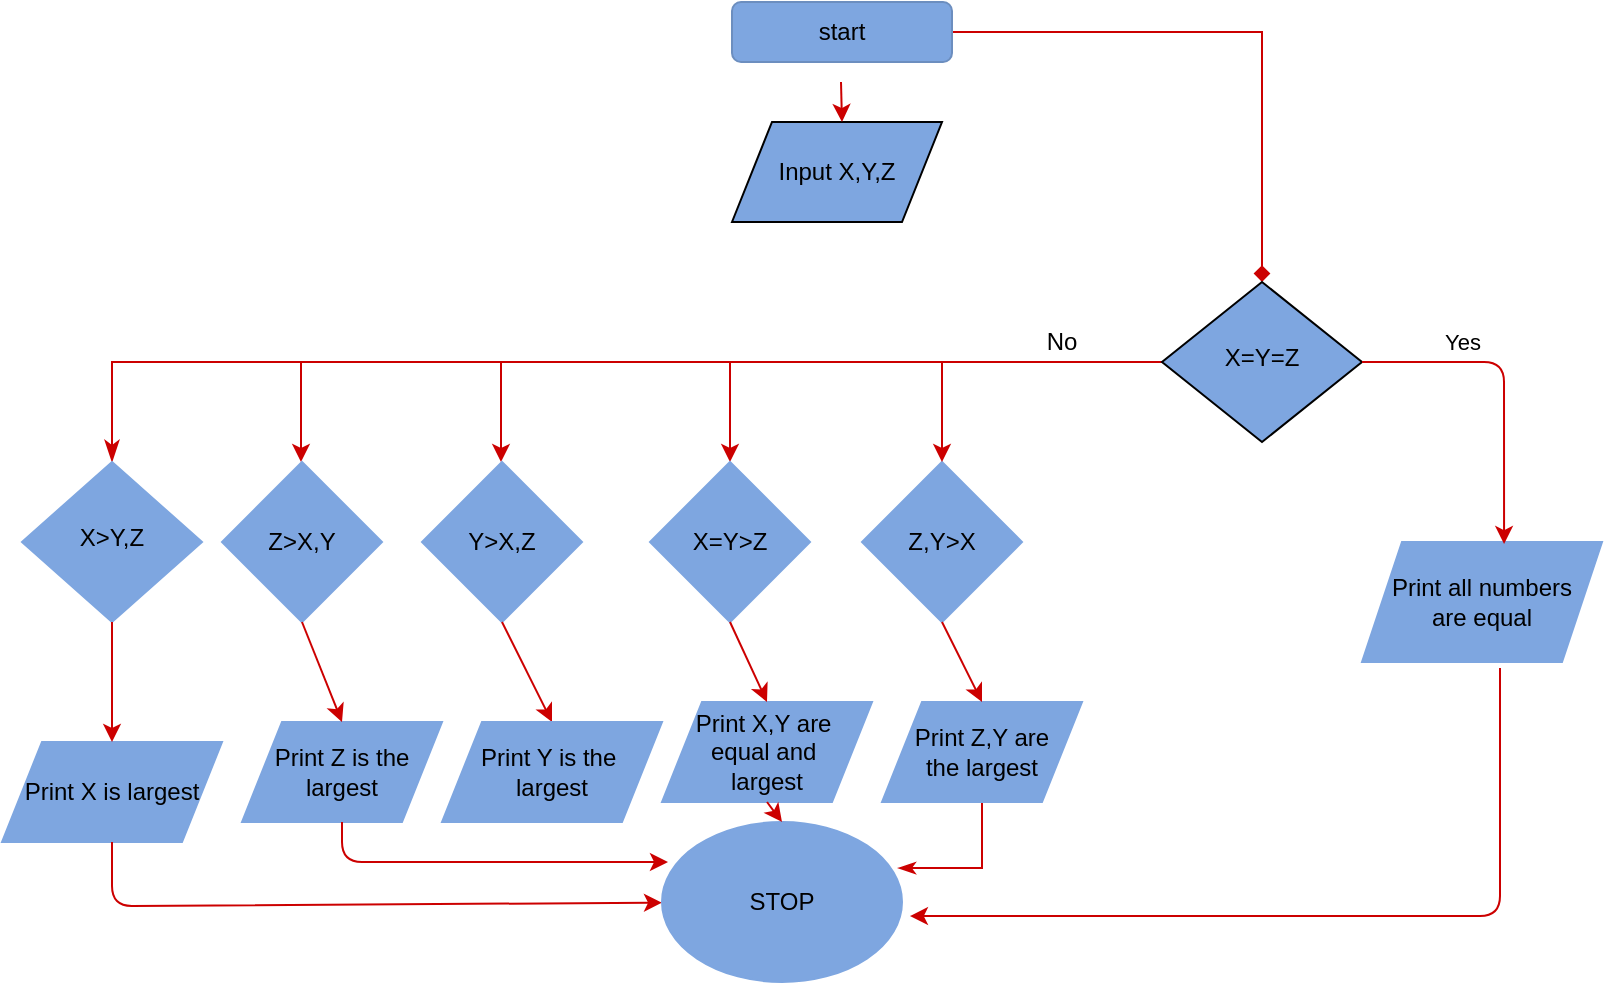<mxfile version="15.0.3" type="github">
  <diagram id="C5RBs43oDa-KdzZeNtuy" name="Page-1">
    <mxGraphModel dx="827" dy="520" grid="1" gridSize="10" guides="1" tooltips="1" connect="1" arrows="1" fold="1" page="1" pageScale="1" pageWidth="827" pageHeight="1169" math="0" shadow="0">
      <root>
        <mxCell id="WIyWlLk6GJQsqaUBKTNV-0" />
        <mxCell id="WIyWlLk6GJQsqaUBKTNV-1" parent="WIyWlLk6GJQsqaUBKTNV-0" />
        <mxCell id="WIyWlLk6GJQsqaUBKTNV-2" value="" style="rounded=0;html=1;jettySize=auto;orthogonalLoop=1;fontSize=11;endArrow=diamond;endFill=1;strokeWidth=1;shadow=0;labelBackgroundColor=none;edgeStyle=orthogonalEdgeStyle;strokeColor=#CC0000;" parent="WIyWlLk6GJQsqaUBKTNV-1" source="WIyWlLk6GJQsqaUBKTNV-3" target="WIyWlLk6GJQsqaUBKTNV-6" edge="1">
          <mxGeometry relative="1" as="geometry">
            <mxPoint x="430" y="150" as="targetPoint" />
          </mxGeometry>
        </mxCell>
        <mxCell id="WIyWlLk6GJQsqaUBKTNV-3" value="start" style="rounded=1;whiteSpace=wrap;html=1;fontSize=12;glass=0;strokeWidth=1;shadow=0;strokeColor=#6c8ebf;fillColor=#7EA6E0;" parent="WIyWlLk6GJQsqaUBKTNV-1" vertex="1">
          <mxGeometry x="375" y="10" width="110" height="30" as="geometry" />
        </mxCell>
        <mxCell id="WIyWlLk6GJQsqaUBKTNV-4" value="Yes" style="rounded=0;html=1;jettySize=auto;orthogonalLoop=1;fontSize=11;endArrow=classicThin;endFill=1;endSize=8;strokeWidth=1;shadow=0;labelBackgroundColor=none;edgeStyle=orthogonalEdgeStyle;strokeColor=#CC0000;entryX=0.5;entryY=0;entryDx=0;entryDy=0;" parent="WIyWlLk6GJQsqaUBKTNV-1" source="WIyWlLk6GJQsqaUBKTNV-6" target="WIyWlLk6GJQsqaUBKTNV-10" edge="1">
          <mxGeometry x="-1" y="-150" relative="1" as="geometry">
            <mxPoint x="150" y="140" as="offset" />
            <mxPoint x="120" y="190" as="targetPoint" />
          </mxGeometry>
        </mxCell>
        <mxCell id="WIyWlLk6GJQsqaUBKTNV-6" value="X=Y=Z" style="rhombus;whiteSpace=wrap;html=1;shadow=0;fontFamily=Helvetica;fontSize=12;align=center;strokeWidth=1;spacing=6;spacingTop=-4;fillColor=#7EA6E0;" parent="WIyWlLk6GJQsqaUBKTNV-1" vertex="1">
          <mxGeometry x="590" y="150" width="100" height="80" as="geometry" />
        </mxCell>
        <mxCell id="WIyWlLk6GJQsqaUBKTNV-10" value="X&amp;gt;Y,Z" style="rhombus;whiteSpace=wrap;html=1;shadow=0;fontFamily=Helvetica;fontSize=12;align=center;strokeWidth=1;spacing=6;spacingTop=-4;strokeColor=#7EA6E0;fillColor=#7EA6E0;" parent="WIyWlLk6GJQsqaUBKTNV-1" vertex="1">
          <mxGeometry x="20" y="240" width="90" height="80" as="geometry" />
        </mxCell>
        <mxCell id="Q1uOerHEoXz7zZbwgw_V-0" value="Input X,Y,Z" style="shape=parallelogram;perimeter=parallelogramPerimeter;whiteSpace=wrap;html=1;fixedSize=1;fillColor=#7EA6E0;" vertex="1" parent="WIyWlLk6GJQsqaUBKTNV-1">
          <mxGeometry x="375" y="70" width="105" height="50" as="geometry" />
        </mxCell>
        <mxCell id="Q1uOerHEoXz7zZbwgw_V-1" value="" style="endArrow=classic;html=1;fontColor=#000000;strokeColor=#CC0000;" edge="1" parent="WIyWlLk6GJQsqaUBKTNV-1">
          <mxGeometry width="50" height="50" relative="1" as="geometry">
            <mxPoint x="429.5" y="50" as="sourcePoint" />
            <mxPoint x="430" y="70" as="targetPoint" />
          </mxGeometry>
        </mxCell>
        <mxCell id="Q1uOerHEoXz7zZbwgw_V-5" value="Print X is largest" style="shape=parallelogram;perimeter=parallelogramPerimeter;whiteSpace=wrap;html=1;fixedSize=1;shadow=0;fontColor=#000000;strokeColor=#7EA6E0;fillColor=#7EA6E0;" vertex="1" parent="WIyWlLk6GJQsqaUBKTNV-1">
          <mxGeometry x="10" y="380" width="110" height="50" as="geometry" />
        </mxCell>
        <mxCell id="Q1uOerHEoXz7zZbwgw_V-6" value="" style="endArrow=classic;html=1;fontColor=#000000;strokeColor=#CC0000;exitX=0.5;exitY=1;exitDx=0;exitDy=0;entryX=0.5;entryY=0;entryDx=0;entryDy=0;" edge="1" parent="WIyWlLk6GJQsqaUBKTNV-1" source="WIyWlLk6GJQsqaUBKTNV-10" target="Q1uOerHEoXz7zZbwgw_V-5">
          <mxGeometry width="50" height="50" relative="1" as="geometry">
            <mxPoint x="390" y="260" as="sourcePoint" />
            <mxPoint x="440" y="210" as="targetPoint" />
          </mxGeometry>
        </mxCell>
        <mxCell id="Q1uOerHEoXz7zZbwgw_V-7" value="" style="endArrow=classic;html=1;fontColor=#000000;strokeColor=#CC0000;exitX=0.5;exitY=1;exitDx=0;exitDy=0;" edge="1" parent="WIyWlLk6GJQsqaUBKTNV-1" source="Q1uOerHEoXz7zZbwgw_V-5" target="Q1uOerHEoXz7zZbwgw_V-8">
          <mxGeometry width="50" height="50" relative="1" as="geometry">
            <mxPoint x="390" y="260" as="sourcePoint" />
            <mxPoint x="440" y="210" as="targetPoint" />
            <Array as="points">
              <mxPoint x="65" y="462" />
            </Array>
          </mxGeometry>
        </mxCell>
        <mxCell id="Q1uOerHEoXz7zZbwgw_V-8" value="STOP" style="ellipse;whiteSpace=wrap;html=1;shadow=0;fontColor=#000000;strokeColor=#7EA6E0;fillColor=#7EA6E0;" vertex="1" parent="WIyWlLk6GJQsqaUBKTNV-1">
          <mxGeometry x="340" y="420" width="120" height="80" as="geometry" />
        </mxCell>
        <mxCell id="Q1uOerHEoXz7zZbwgw_V-10" value="No" style="text;html=1;strokeColor=none;fillColor=none;align=center;verticalAlign=middle;whiteSpace=wrap;rounded=0;shadow=0;fontColor=#000000;" vertex="1" parent="WIyWlLk6GJQsqaUBKTNV-1">
          <mxGeometry x="520" y="170" width="40" height="20" as="geometry" />
        </mxCell>
        <mxCell id="Q1uOerHEoXz7zZbwgw_V-11" value="" style="endArrow=classic;html=1;fontColor=#000000;strokeColor=#CC0000;" edge="1" parent="WIyWlLk6GJQsqaUBKTNV-1">
          <mxGeometry width="50" height="50" relative="1" as="geometry">
            <mxPoint x="159.5" y="190" as="sourcePoint" />
            <mxPoint x="159.5" y="240" as="targetPoint" />
          </mxGeometry>
        </mxCell>
        <mxCell id="Q1uOerHEoXz7zZbwgw_V-13" value="Z&amp;gt;X,Y" style="rhombus;whiteSpace=wrap;html=1;shadow=0;fontColor=#000000;strokeColor=#7EA6E0;fillColor=#7EA6E0;" vertex="1" parent="WIyWlLk6GJQsqaUBKTNV-1">
          <mxGeometry x="120" y="240" width="80" height="80" as="geometry" />
        </mxCell>
        <mxCell id="Q1uOerHEoXz7zZbwgw_V-14" value="Print Z is the &lt;br&gt;largest" style="shape=parallelogram;perimeter=parallelogramPerimeter;whiteSpace=wrap;html=1;fixedSize=1;shadow=0;fontColor=#000000;strokeColor=#7EA6E0;fillColor=#7EA6E0;" vertex="1" parent="WIyWlLk6GJQsqaUBKTNV-1">
          <mxGeometry x="130" y="370" width="100" height="50" as="geometry" />
        </mxCell>
        <mxCell id="Q1uOerHEoXz7zZbwgw_V-16" value="" style="endArrow=classic;html=1;fontColor=#000000;strokeColor=#CC0000;exitX=0.5;exitY=1;exitDx=0;exitDy=0;entryX=0.025;entryY=0.25;entryDx=0;entryDy=0;entryPerimeter=0;" edge="1" parent="WIyWlLk6GJQsqaUBKTNV-1" source="Q1uOerHEoXz7zZbwgw_V-14" target="Q1uOerHEoXz7zZbwgw_V-8">
          <mxGeometry width="50" height="50" relative="1" as="geometry">
            <mxPoint x="390" y="240" as="sourcePoint" />
            <mxPoint x="343" y="444" as="targetPoint" />
            <Array as="points">
              <mxPoint x="180" y="440" />
            </Array>
          </mxGeometry>
        </mxCell>
        <mxCell id="Q1uOerHEoXz7zZbwgw_V-17" value="" style="endArrow=classic;html=1;fontColor=#000000;strokeColor=#CC0000;" edge="1" parent="WIyWlLk6GJQsqaUBKTNV-1">
          <mxGeometry width="50" height="50" relative="1" as="geometry">
            <mxPoint x="259.5" y="190" as="sourcePoint" />
            <mxPoint x="259.5" y="240" as="targetPoint" />
          </mxGeometry>
        </mxCell>
        <mxCell id="Q1uOerHEoXz7zZbwgw_V-18" value="Y&amp;gt;X,Z" style="rhombus;whiteSpace=wrap;html=1;shadow=0;fontColor=#000000;strokeColor=#7EA6E0;fillColor=#7EA6E0;" vertex="1" parent="WIyWlLk6GJQsqaUBKTNV-1">
          <mxGeometry x="220" y="240" width="80" height="80" as="geometry" />
        </mxCell>
        <mxCell id="Q1uOerHEoXz7zZbwgw_V-19" value="" style="endArrow=classic;html=1;fontColor=#000000;strokeColor=#CC0000;exitX=0.5;exitY=1;exitDx=0;exitDy=0;entryX=0.5;entryY=0;entryDx=0;entryDy=0;" edge="1" parent="WIyWlLk6GJQsqaUBKTNV-1" source="Q1uOerHEoXz7zZbwgw_V-13" target="Q1uOerHEoXz7zZbwgw_V-14">
          <mxGeometry width="50" height="50" relative="1" as="geometry">
            <mxPoint x="390" y="270" as="sourcePoint" />
            <mxPoint x="440" y="220" as="targetPoint" />
            <Array as="points" />
          </mxGeometry>
        </mxCell>
        <mxCell id="Q1uOerHEoXz7zZbwgw_V-20" value="" style="endArrow=classic;html=1;fontColor=#000000;strokeColor=#CC0000;exitX=0.5;exitY=1;exitDx=0;exitDy=0;entryX=0.5;entryY=0;entryDx=0;entryDy=0;" edge="1" parent="WIyWlLk6GJQsqaUBKTNV-1" source="Q1uOerHEoXz7zZbwgw_V-18" target="Q1uOerHEoXz7zZbwgw_V-21">
          <mxGeometry width="50" height="50" relative="1" as="geometry">
            <mxPoint x="390" y="270" as="sourcePoint" />
            <mxPoint x="270" y="360" as="targetPoint" />
          </mxGeometry>
        </mxCell>
        <mxCell id="Q1uOerHEoXz7zZbwgw_V-21" value="Print Y is the&amp;nbsp;&lt;br&gt;largest" style="shape=parallelogram;perimeter=parallelogramPerimeter;whiteSpace=wrap;html=1;fixedSize=1;shadow=0;fontColor=#000000;strokeColor=#7EA6E0;fillColor=#7EA6E0;" vertex="1" parent="WIyWlLk6GJQsqaUBKTNV-1">
          <mxGeometry x="230" y="370" width="110" height="50" as="geometry" />
        </mxCell>
        <mxCell id="Q1uOerHEoXz7zZbwgw_V-22" value="" style="endArrow=classic;html=1;fontColor=#000000;strokeColor=#CC0000;entryX=0.5;entryY=0;entryDx=0;entryDy=0;" edge="1" parent="WIyWlLk6GJQsqaUBKTNV-1" target="Q1uOerHEoXz7zZbwgw_V-23">
          <mxGeometry width="50" height="50" relative="1" as="geometry">
            <mxPoint x="374" y="190" as="sourcePoint" />
            <mxPoint x="340" y="240" as="targetPoint" />
          </mxGeometry>
        </mxCell>
        <mxCell id="Q1uOerHEoXz7zZbwgw_V-23" value="X=Y&amp;gt;Z" style="rhombus;whiteSpace=wrap;html=1;shadow=0;fontColor=#000000;strokeColor=#7EA6E0;fillColor=#7EA6E0;" vertex="1" parent="WIyWlLk6GJQsqaUBKTNV-1">
          <mxGeometry x="334" y="240" width="80" height="80" as="geometry" />
        </mxCell>
        <mxCell id="Q1uOerHEoXz7zZbwgw_V-25" value="Print X,Y are&amp;nbsp;&lt;br&gt;equal and&amp;nbsp;&lt;br&gt;largest" style="shape=parallelogram;perimeter=parallelogramPerimeter;whiteSpace=wrap;html=1;fixedSize=1;shadow=0;fontColor=#000000;strokeColor=#7EA6E0;fillColor=#7EA6E0;" vertex="1" parent="WIyWlLk6GJQsqaUBKTNV-1">
          <mxGeometry x="340" y="360" width="105" height="50" as="geometry" />
        </mxCell>
        <mxCell id="Q1uOerHEoXz7zZbwgw_V-26" value="" style="endArrow=classic;html=1;fontColor=#000000;strokeColor=#CC0000;exitX=0.5;exitY=1;exitDx=0;exitDy=0;entryX=0.5;entryY=0;entryDx=0;entryDy=0;" edge="1" parent="WIyWlLk6GJQsqaUBKTNV-1" source="Q1uOerHEoXz7zZbwgw_V-23" target="Q1uOerHEoXz7zZbwgw_V-25">
          <mxGeometry width="50" height="50" relative="1" as="geometry">
            <mxPoint x="390" y="260" as="sourcePoint" />
            <mxPoint x="440" y="210" as="targetPoint" />
          </mxGeometry>
        </mxCell>
        <mxCell id="Q1uOerHEoXz7zZbwgw_V-27" value="" style="endArrow=classic;html=1;fontColor=#000000;strokeColor=#CC0000;exitX=0.5;exitY=1;exitDx=0;exitDy=0;entryX=0.5;entryY=0;entryDx=0;entryDy=0;" edge="1" parent="WIyWlLk6GJQsqaUBKTNV-1" source="Q1uOerHEoXz7zZbwgw_V-25" target="Q1uOerHEoXz7zZbwgw_V-8">
          <mxGeometry width="50" height="50" relative="1" as="geometry">
            <mxPoint x="390" y="250" as="sourcePoint" />
            <mxPoint x="440" y="200" as="targetPoint" />
          </mxGeometry>
        </mxCell>
        <mxCell id="Q1uOerHEoXz7zZbwgw_V-29" value="Z,Y&amp;gt;X" style="rhombus;whiteSpace=wrap;html=1;shadow=0;fontColor=#000000;strokeColor=#7EA6E0;fillColor=#7EA6E0;" vertex="1" parent="WIyWlLk6GJQsqaUBKTNV-1">
          <mxGeometry x="440" y="240" width="80" height="80" as="geometry" />
        </mxCell>
        <mxCell id="Q1uOerHEoXz7zZbwgw_V-30" value="" style="endArrow=classic;html=1;fontColor=#000000;strokeColor=#CC0000;entryX=0.5;entryY=0;entryDx=0;entryDy=0;" edge="1" parent="WIyWlLk6GJQsqaUBKTNV-1" target="Q1uOerHEoXz7zZbwgw_V-29">
          <mxGeometry width="50" height="50" relative="1" as="geometry">
            <mxPoint x="480" y="190" as="sourcePoint" />
            <mxPoint x="440" y="200" as="targetPoint" />
          </mxGeometry>
        </mxCell>
        <mxCell id="Q1uOerHEoXz7zZbwgw_V-34" value="" style="edgeStyle=orthogonalEdgeStyle;rounded=0;orthogonalLoop=1;jettySize=auto;html=1;fontColor=#000000;endArrow=classicThin;endFill=1;strokeColor=#CC0000;entryX=0.983;entryY=0.288;entryDx=0;entryDy=0;entryPerimeter=0;" edge="1" parent="WIyWlLk6GJQsqaUBKTNV-1" source="Q1uOerHEoXz7zZbwgw_V-32" target="Q1uOerHEoXz7zZbwgw_V-8">
          <mxGeometry relative="1" as="geometry">
            <mxPoint x="500" y="485" as="targetPoint" />
            <Array as="points">
              <mxPoint x="500" y="443" />
            </Array>
          </mxGeometry>
        </mxCell>
        <mxCell id="Q1uOerHEoXz7zZbwgw_V-32" value="Print Z,Y are&lt;br&gt;the largest" style="shape=parallelogram;perimeter=parallelogramPerimeter;whiteSpace=wrap;html=1;fixedSize=1;shadow=0;fontColor=#000000;strokeColor=#7EA6E0;fillColor=#7EA6E0;" vertex="1" parent="WIyWlLk6GJQsqaUBKTNV-1">
          <mxGeometry x="450" y="360" width="100" height="50" as="geometry" />
        </mxCell>
        <mxCell id="Q1uOerHEoXz7zZbwgw_V-35" value="Print all numbers&lt;br&gt;are equal" style="shape=parallelogram;perimeter=parallelogramPerimeter;whiteSpace=wrap;html=1;fixedSize=1;shadow=0;fontColor=#000000;strokeColor=#7EA6E0;fillColor=#7EA6E0;" vertex="1" parent="WIyWlLk6GJQsqaUBKTNV-1">
          <mxGeometry x="690" y="280" width="120" height="60" as="geometry" />
        </mxCell>
        <mxCell id="Q1uOerHEoXz7zZbwgw_V-36" value="" style="endArrow=classic;html=1;fontColor=#000000;strokeColor=#CC0000;exitX=1;exitY=0.5;exitDx=0;exitDy=0;entryX=0.592;entryY=0.017;entryDx=0;entryDy=0;entryPerimeter=0;" edge="1" parent="WIyWlLk6GJQsqaUBKTNV-1" source="WIyWlLk6GJQsqaUBKTNV-6" target="Q1uOerHEoXz7zZbwgw_V-35">
          <mxGeometry width="50" height="50" relative="1" as="geometry">
            <mxPoint x="630" y="300" as="sourcePoint" />
            <mxPoint x="680" y="250" as="targetPoint" />
            <Array as="points">
              <mxPoint x="761" y="190" />
            </Array>
          </mxGeometry>
        </mxCell>
        <mxCell id="Q1uOerHEoXz7zZbwgw_V-37" value="" style="endArrow=classic;html=1;fontColor=#000000;strokeColor=#CC0000;exitX=0.5;exitY=1;exitDx=0;exitDy=0;" edge="1" parent="WIyWlLk6GJQsqaUBKTNV-1" source="Q1uOerHEoXz7zZbwgw_V-29">
          <mxGeometry width="50" height="50" relative="1" as="geometry">
            <mxPoint x="390" y="290" as="sourcePoint" />
            <mxPoint x="500" y="360" as="targetPoint" />
          </mxGeometry>
        </mxCell>
        <mxCell id="Q1uOerHEoXz7zZbwgw_V-38" value="" style="endArrow=classic;html=1;fontColor=#000000;strokeColor=#CC0000;exitX=0.575;exitY=1.05;exitDx=0;exitDy=0;exitPerimeter=0;entryX=1.033;entryY=0.588;entryDx=0;entryDy=0;entryPerimeter=0;" edge="1" parent="WIyWlLk6GJQsqaUBKTNV-1" source="Q1uOerHEoXz7zZbwgw_V-35" target="Q1uOerHEoXz7zZbwgw_V-8">
          <mxGeometry width="50" height="50" relative="1" as="geometry">
            <mxPoint x="580" y="360" as="sourcePoint" />
            <mxPoint x="630" y="310" as="targetPoint" />
            <Array as="points">
              <mxPoint x="759" y="467" />
            </Array>
          </mxGeometry>
        </mxCell>
      </root>
    </mxGraphModel>
  </diagram>
</mxfile>

